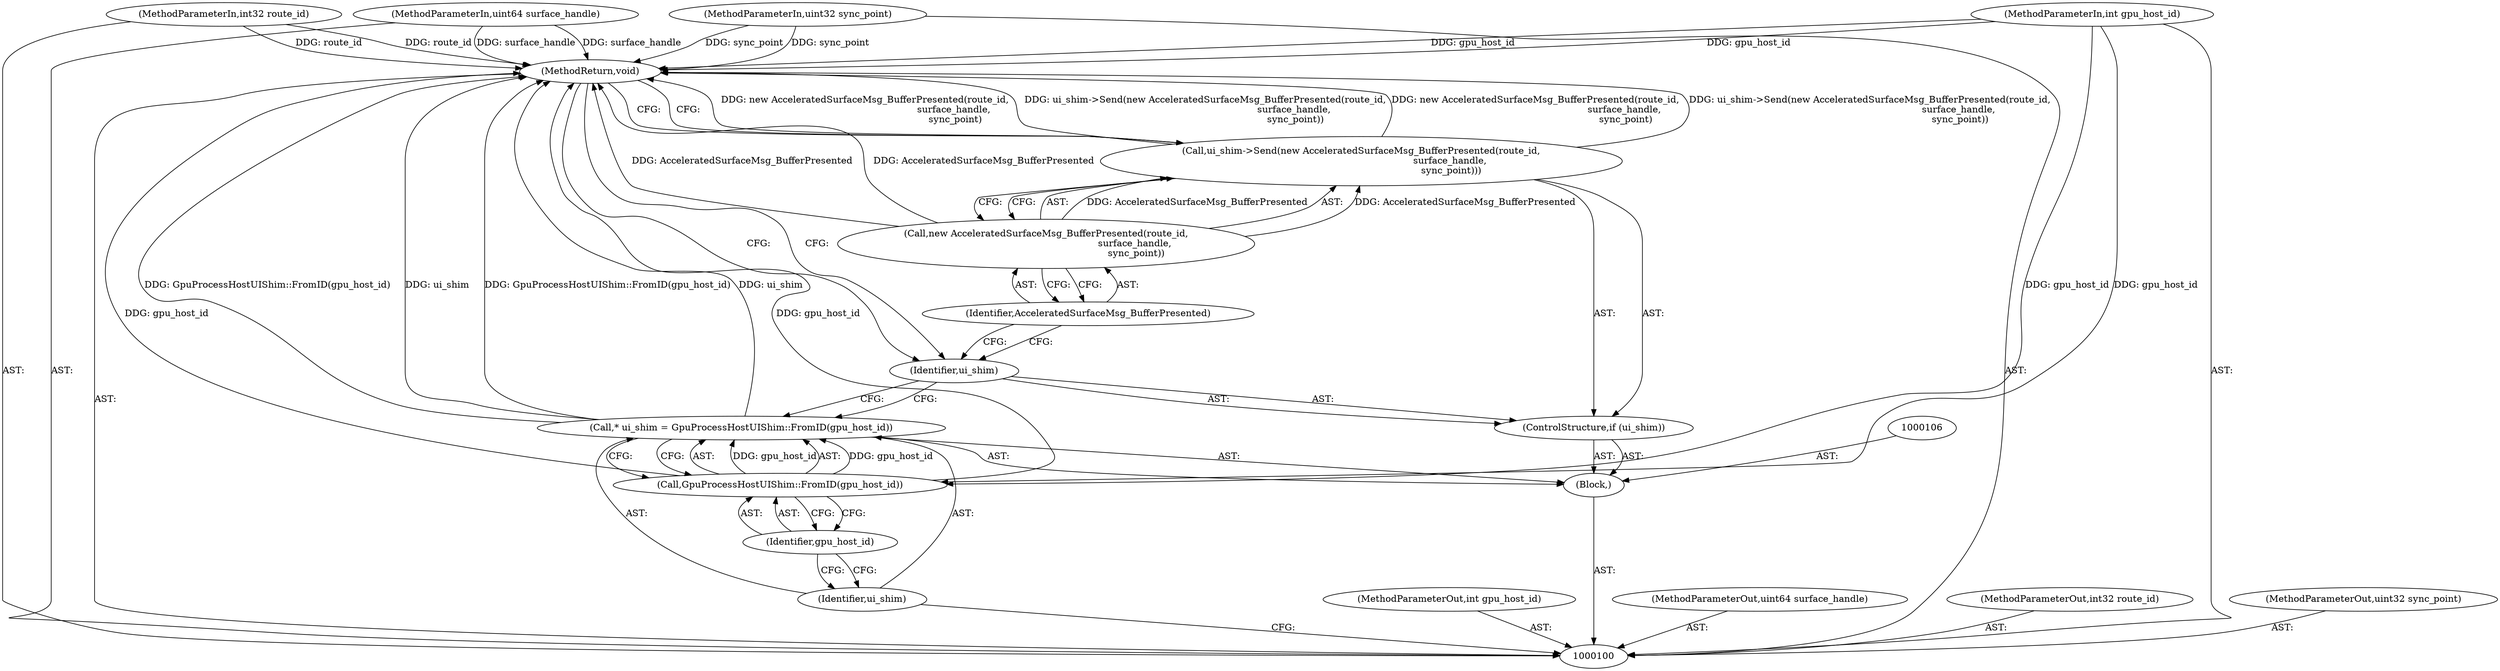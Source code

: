 digraph "0_Chrome_18d67244984a574ba2dd8779faabc0e3e34f4b76_13" {
"1000116" [label="(MethodReturn,void)"];
"1000102" [label="(MethodParameterIn,int gpu_host_id)"];
"1000143" [label="(MethodParameterOut,int gpu_host_id)"];
"1000103" [label="(MethodParameterIn,uint64 surface_handle)"];
"1000144" [label="(MethodParameterOut,uint64 surface_handle)"];
"1000101" [label="(MethodParameterIn,int32 route_id)"];
"1000142" [label="(MethodParameterOut,int32 route_id)"];
"1000104" [label="(MethodParameterIn,uint32 sync_point)"];
"1000145" [label="(MethodParameterOut,uint32 sync_point)"];
"1000105" [label="(Block,)"];
"1000107" [label="(Call,* ui_shim = GpuProcessHostUIShim::FromID(gpu_host_id))"];
"1000108" [label="(Identifier,ui_shim)"];
"1000109" [label="(Call,GpuProcessHostUIShim::FromID(gpu_host_id))"];
"1000110" [label="(Identifier,gpu_host_id)"];
"1000111" [label="(ControlStructure,if (ui_shim))"];
"1000112" [label="(Identifier,ui_shim)"];
"1000114" [label="(Call,new AcceleratedSurfaceMsg_BufferPresented(route_id,\n                                                            surface_handle,\n                                                             sync_point))"];
"1000115" [label="(Identifier,AcceleratedSurfaceMsg_BufferPresented)"];
"1000113" [label="(Call,ui_shim->Send(new AcceleratedSurfaceMsg_BufferPresented(route_id,\n                                                            surface_handle,\n                                                             sync_point)))"];
"1000116" -> "1000100"  [label="AST: "];
"1000116" -> "1000113"  [label="CFG: "];
"1000116" -> "1000112"  [label="CFG: "];
"1000107" -> "1000116"  [label="DDG: ui_shim"];
"1000107" -> "1000116"  [label="DDG: GpuProcessHostUIShim::FromID(gpu_host_id)"];
"1000104" -> "1000116"  [label="DDG: sync_point"];
"1000113" -> "1000116"  [label="DDG: new AcceleratedSurfaceMsg_BufferPresented(route_id,\n                                                            surface_handle,\n                                                             sync_point)"];
"1000113" -> "1000116"  [label="DDG: ui_shim->Send(new AcceleratedSurfaceMsg_BufferPresented(route_id,\n                                                            surface_handle,\n                                                             sync_point))"];
"1000103" -> "1000116"  [label="DDG: surface_handle"];
"1000114" -> "1000116"  [label="DDG: AcceleratedSurfaceMsg_BufferPresented"];
"1000102" -> "1000116"  [label="DDG: gpu_host_id"];
"1000101" -> "1000116"  [label="DDG: route_id"];
"1000109" -> "1000116"  [label="DDG: gpu_host_id"];
"1000102" -> "1000100"  [label="AST: "];
"1000102" -> "1000116"  [label="DDG: gpu_host_id"];
"1000102" -> "1000109"  [label="DDG: gpu_host_id"];
"1000143" -> "1000100"  [label="AST: "];
"1000103" -> "1000100"  [label="AST: "];
"1000103" -> "1000116"  [label="DDG: surface_handle"];
"1000144" -> "1000100"  [label="AST: "];
"1000101" -> "1000100"  [label="AST: "];
"1000101" -> "1000116"  [label="DDG: route_id"];
"1000142" -> "1000100"  [label="AST: "];
"1000104" -> "1000100"  [label="AST: "];
"1000104" -> "1000116"  [label="DDG: sync_point"];
"1000145" -> "1000100"  [label="AST: "];
"1000105" -> "1000100"  [label="AST: "];
"1000106" -> "1000105"  [label="AST: "];
"1000107" -> "1000105"  [label="AST: "];
"1000111" -> "1000105"  [label="AST: "];
"1000107" -> "1000105"  [label="AST: "];
"1000107" -> "1000109"  [label="CFG: "];
"1000108" -> "1000107"  [label="AST: "];
"1000109" -> "1000107"  [label="AST: "];
"1000112" -> "1000107"  [label="CFG: "];
"1000107" -> "1000116"  [label="DDG: ui_shim"];
"1000107" -> "1000116"  [label="DDG: GpuProcessHostUIShim::FromID(gpu_host_id)"];
"1000109" -> "1000107"  [label="DDG: gpu_host_id"];
"1000108" -> "1000107"  [label="AST: "];
"1000108" -> "1000100"  [label="CFG: "];
"1000110" -> "1000108"  [label="CFG: "];
"1000109" -> "1000107"  [label="AST: "];
"1000109" -> "1000110"  [label="CFG: "];
"1000110" -> "1000109"  [label="AST: "];
"1000107" -> "1000109"  [label="CFG: "];
"1000109" -> "1000116"  [label="DDG: gpu_host_id"];
"1000109" -> "1000107"  [label="DDG: gpu_host_id"];
"1000102" -> "1000109"  [label="DDG: gpu_host_id"];
"1000110" -> "1000109"  [label="AST: "];
"1000110" -> "1000108"  [label="CFG: "];
"1000109" -> "1000110"  [label="CFG: "];
"1000111" -> "1000105"  [label="AST: "];
"1000112" -> "1000111"  [label="AST: "];
"1000113" -> "1000111"  [label="AST: "];
"1000112" -> "1000111"  [label="AST: "];
"1000112" -> "1000107"  [label="CFG: "];
"1000115" -> "1000112"  [label="CFG: "];
"1000116" -> "1000112"  [label="CFG: "];
"1000114" -> "1000113"  [label="AST: "];
"1000114" -> "1000115"  [label="CFG: "];
"1000115" -> "1000114"  [label="AST: "];
"1000113" -> "1000114"  [label="CFG: "];
"1000114" -> "1000116"  [label="DDG: AcceleratedSurfaceMsg_BufferPresented"];
"1000114" -> "1000113"  [label="DDG: AcceleratedSurfaceMsg_BufferPresented"];
"1000115" -> "1000114"  [label="AST: "];
"1000115" -> "1000112"  [label="CFG: "];
"1000114" -> "1000115"  [label="CFG: "];
"1000113" -> "1000111"  [label="AST: "];
"1000113" -> "1000114"  [label="CFG: "];
"1000114" -> "1000113"  [label="AST: "];
"1000116" -> "1000113"  [label="CFG: "];
"1000113" -> "1000116"  [label="DDG: new AcceleratedSurfaceMsg_BufferPresented(route_id,\n                                                            surface_handle,\n                                                             sync_point)"];
"1000113" -> "1000116"  [label="DDG: ui_shim->Send(new AcceleratedSurfaceMsg_BufferPresented(route_id,\n                                                            surface_handle,\n                                                             sync_point))"];
"1000114" -> "1000113"  [label="DDG: AcceleratedSurfaceMsg_BufferPresented"];
}
